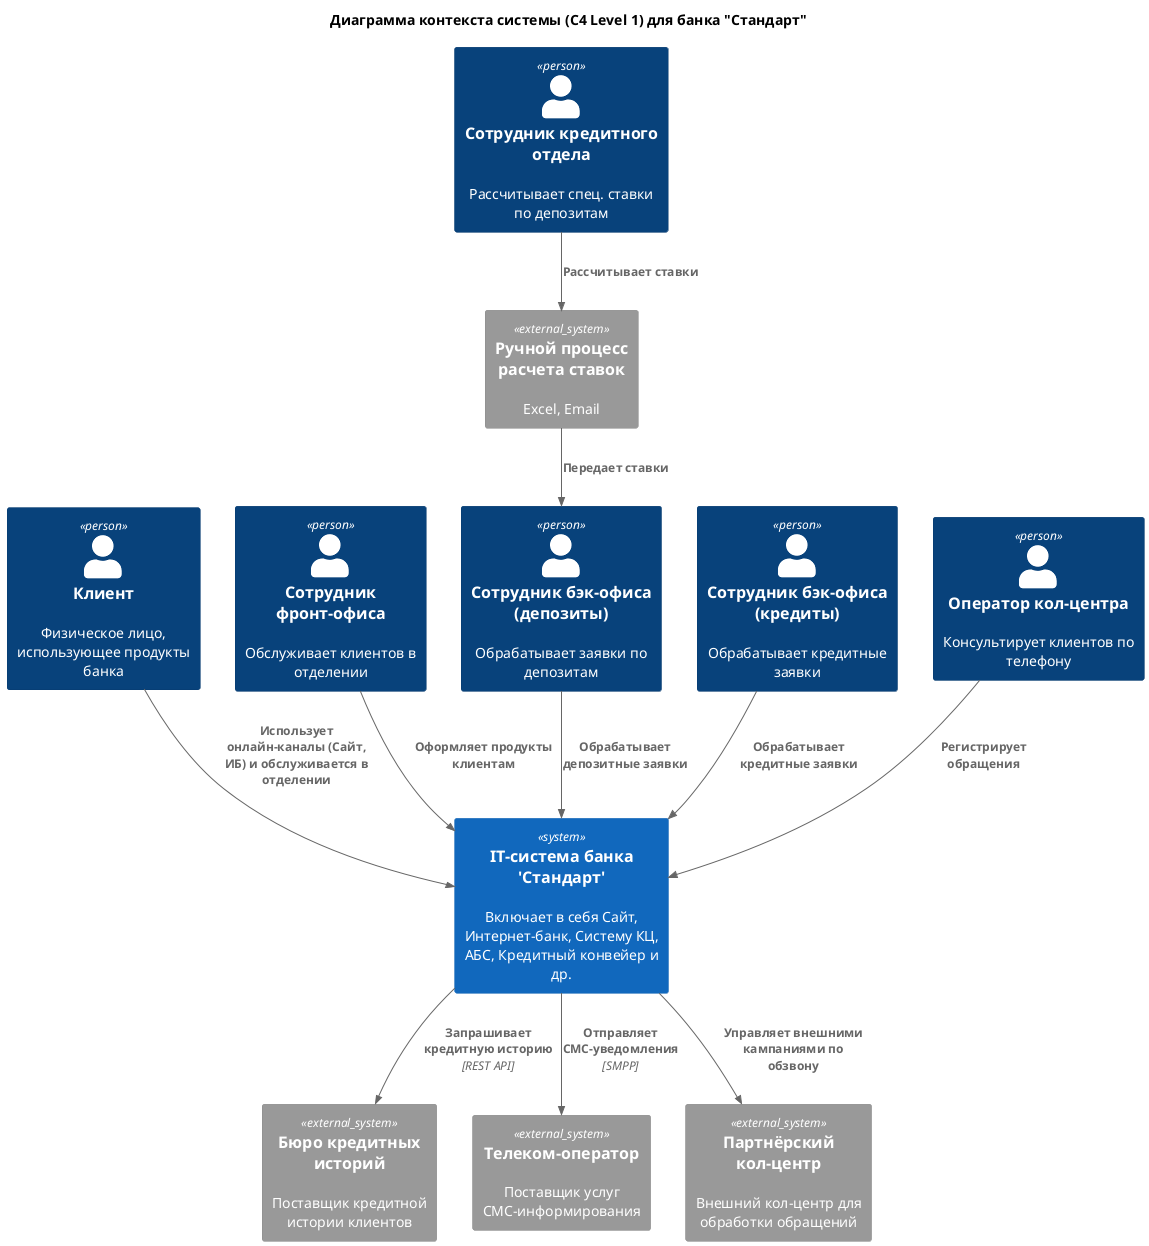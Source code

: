 @startuml
!include <C4/C4_Context>

title Диаграмма контекста системы (C4 Level 1) для банка "Стандарт"

' --- Пользователи ---
Person(client, "Клиент", "Физическое лицо, использующее продукты банка")
Person(front_office, "Сотрудник фронт-офиса", "Обслуживает клиентов в отделении")
Person(back_office_depo, "Сотрудник бэк-офиса (депозиты)", "Обрабатывает заявки по депозитам")
Person(back_office_credit, "Сотрудник бэк-офиса (кредиты)", "Обрабатывает кредитные заявки")
Person(credit_dept, "Сотрудник кредитного отдела", "Рассчитывает спец. ставки по депозитам")
Person(call_center, "Оператор кол-центра", "Консультирует клиентов по телефону")

' --- Система ---
System(bank_system, "IT-система банка 'Стандарт'", "Включает в себя Сайт, Интернет-банк, Систему КЦ, АБС, Кредитный конвейер и др.")

' --- Внешние системы ---
System_Ext(bki, "Бюро кредитных историй", "Поставщик кредитной истории клиентов")
System_Ext(telecom, "Телеком-оператор", "Поставщик услуг СМС-информирования")
System_Ext(partner_cc, "Партнёрский кол-центр", "Внешний кол-центр для обработки обращений")
System_Ext(manual_rate_process, "Ручной процесс расчета ставок", "Excel, Email")

' --- Связи ---
Rel(client, bank_system, "Использует онлайн-каналы (Сайт, ИБ) и обслуживается в отделении")
Rel(front_office, bank_system, "Оформляет продукты клиентам")
Rel(back_office_depo, bank_system, "Обрабатывает депозитные заявки")
Rel(back_office_credit, bank_system, "Обрабатывает кредитные заявки")
Rel(call_center, bank_system, "Регистрирует обращения")

Rel(credit_dept, manual_rate_process, "Рассчитывает ставки")
Rel(manual_rate_process, back_office_depo, "Передает ставки")

Rel(bank_system, bki, "Запрашивает кредитную историю", "REST API")
Rel(bank_system, telecom, "Отправляет СМС-уведомления", "SMPP")
Rel(bank_system, partner_cc, "Управляет внешними кампаниями по обзвону")

@enduml